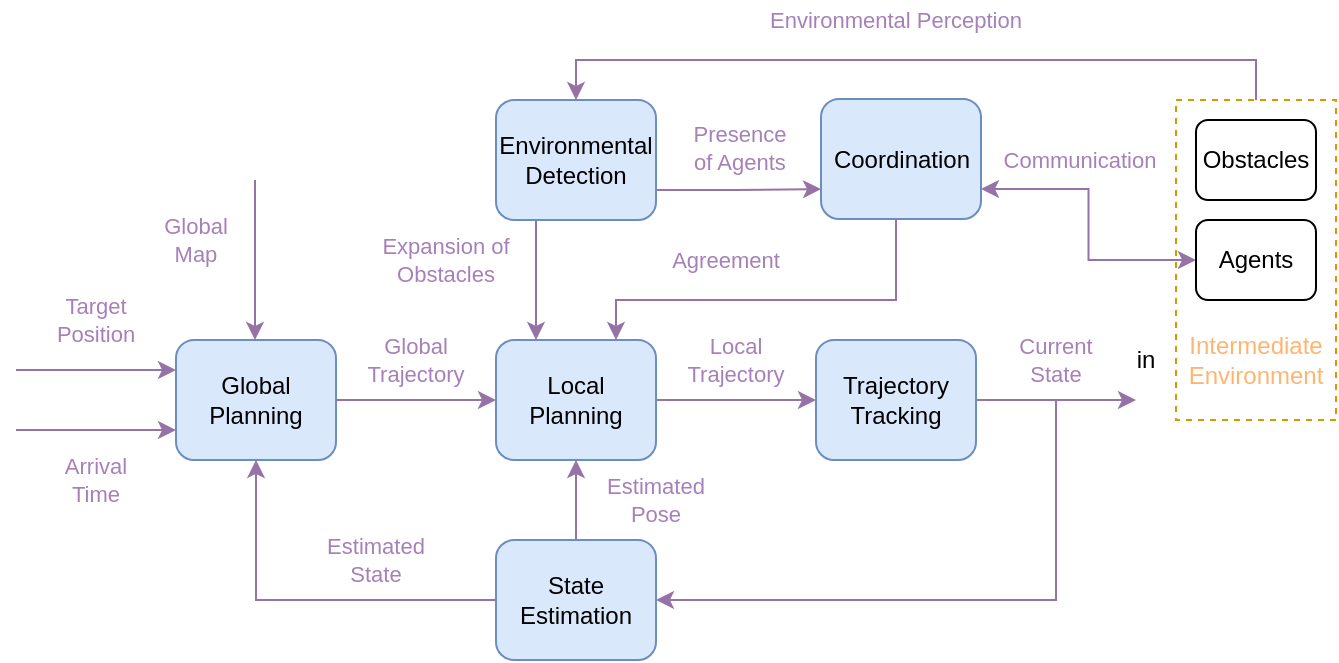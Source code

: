 <mxfile version="12.3.3" type="device" pages="1"><diagram id="9xZXBV6ekAi7VDnVgfK0" name="Page-1"><mxGraphModel dx="578" dy="1462" grid="1" gridSize="10" guides="1" tooltips="1" connect="1" arrows="1" fold="1" page="1" pageScale="1" pageWidth="850" pageHeight="1100" math="0" shadow="0"><root><mxCell id="0"/><mxCell id="1" parent="0"/><mxCell id="2LVLRNIlhhIpDmuXOOfF-25" value="&lt;div&gt;Global&lt;/div&gt;&lt;div&gt; Planning&lt;/div&gt;" style="rounded=1;whiteSpace=wrap;html=1;fillColor=#dae8fc;strokeColor=#6c8ebf;" parent="1" vertex="1"><mxGeometry x="200" y="120" width="80" height="60" as="geometry"/></mxCell><mxCell id="6zCl_GGb0GxfYZpotxUL-9" value="" style="edgeStyle=none;rounded=0;orthogonalLoop=1;jettySize=auto;html=1;align=center;fillColor=#e1d5e7;strokeColor=#9673a6;" parent="1" source="6zCl_GGb0GxfYZpotxUL-4" target="6zCl_GGb0GxfYZpotxUL-8" edge="1"><mxGeometry relative="1" as="geometry"/></mxCell><mxCell id="6zCl_GGb0GxfYZpotxUL-4" value="&lt;div&gt;Local&lt;/div&gt;&lt;div&gt; Planning&lt;/div&gt;" style="rounded=1;whiteSpace=wrap;html=1;fillColor=#dae8fc;strokeColor=#6c8ebf;" parent="1" vertex="1"><mxGeometry x="360" y="120" width="80" height="60" as="geometry"/></mxCell><mxCell id="6zCl_GGb0GxfYZpotxUL-11" value="" style="edgeStyle=none;rounded=0;orthogonalLoop=1;jettySize=auto;html=1;align=center;fillColor=#e1d5e7;strokeColor=#9673a6;" parent="1" source="6zCl_GGb0GxfYZpotxUL-8" edge="1"><mxGeometry x="1" y="32" relative="1" as="geometry"><mxPoint x="680" y="150" as="targetPoint"/><mxPoint x="30" y="22" as="offset"/></mxGeometry></mxCell><mxCell id="6zCl_GGb0GxfYZpotxUL-13" value="" style="edgeStyle=orthogonalEdgeStyle;rounded=0;orthogonalLoop=1;jettySize=auto;html=1;align=center;entryX=1;entryY=0.5;entryDx=0;entryDy=0;fillColor=#e1d5e7;strokeColor=#9673a6;" parent="1" source="6zCl_GGb0GxfYZpotxUL-8" target="6zCl_GGb0GxfYZpotxUL-10" edge="1"><mxGeometry relative="1" as="geometry"><mxPoint x="560" y="260" as="targetPoint"/><Array as="points"><mxPoint x="640" y="150"/><mxPoint x="640" y="250"/></Array></mxGeometry></mxCell><mxCell id="6zCl_GGb0GxfYZpotxUL-8" value="&lt;div&gt;Trajectory&lt;/div&gt;&lt;div&gt;Tracking&lt;br&gt;&lt;/div&gt;" style="rounded=1;whiteSpace=wrap;html=1;fillColor=#dae8fc;strokeColor=#6c8ebf;" parent="1" vertex="1"><mxGeometry x="520" y="120" width="80" height="60" as="geometry"/></mxCell><mxCell id="6zCl_GGb0GxfYZpotxUL-15" value="" style="edgeStyle=orthogonalEdgeStyle;rounded=0;orthogonalLoop=1;jettySize=auto;html=1;align=center;entryX=0.5;entryY=1;entryDx=0;entryDy=0;fillColor=#e1d5e7;strokeColor=#9673a6;" parent="1" source="6zCl_GGb0GxfYZpotxUL-10" target="2LVLRNIlhhIpDmuXOOfF-25" edge="1"><mxGeometry relative="1" as="geometry"><mxPoint x="280.0" y="250" as="targetPoint"/></mxGeometry></mxCell><mxCell id="6zCl_GGb0GxfYZpotxUL-33" value="" style="edgeStyle=none;rounded=0;orthogonalLoop=1;jettySize=auto;html=1;endArrow=classic;endFill=1;fontSize=11;fontColor=#A680B8;align=center;fillColor=#e1d5e7;strokeColor=#9673a6;" parent="1" source="6zCl_GGb0GxfYZpotxUL-10" target="6zCl_GGb0GxfYZpotxUL-4" edge="1"><mxGeometry relative="1" as="geometry"/></mxCell><mxCell id="6zCl_GGb0GxfYZpotxUL-10" value="State Estimation" style="rounded=1;whiteSpace=wrap;html=1;fillColor=#dae8fc;strokeColor=#6c8ebf;" parent="1" vertex="1"><mxGeometry x="360" y="220" width="80" height="60" as="geometry"/></mxCell><mxCell id="lAfYc28-oQ6ZRZVbkThS-8" value="" style="rounded=0;orthogonalLoop=1;jettySize=auto;html=1;entryX=0;entryY=0.25;entryDx=0;entryDy=0;fillColor=#e1d5e7;strokeColor=#9673a6;align=center;" parent="1" target="2LVLRNIlhhIpDmuXOOfF-25" edge="1"><mxGeometry x="-1" relative="1" as="geometry"><mxPoint x="880" y="150" as="targetPoint"/><mxPoint x="120" y="135" as="sourcePoint"/><mxPoint as="offset"/></mxGeometry></mxCell><mxCell id="6zCl_GGb0GxfYZpotxUL-3" value="" style="endArrow=classic;html=1;align=center;entryX=0;entryY=0.75;entryDx=0;entryDy=0;fillColor=#e1d5e7;strokeColor=#9673a6;" parent="1" target="2LVLRNIlhhIpDmuXOOfF-25" edge="1"><mxGeometry x="-1" width="50" height="50" relative="1" as="geometry"><mxPoint x="120" y="165" as="sourcePoint"/><mxPoint x="150" y="190" as="targetPoint"/><mxPoint as="offset"/></mxGeometry></mxCell><mxCell id="6zCl_GGb0GxfYZpotxUL-21" value="" style="rounded=0;orthogonalLoop=1;jettySize=auto;html=1;align=center;fillColor=#e1d5e7;strokeColor=#9673a6;exitX=1;exitY=0.5;exitDx=0;exitDy=0;" parent="1" source="2LVLRNIlhhIpDmuXOOfF-25" target="6zCl_GGb0GxfYZpotxUL-4" edge="1"><mxGeometry relative="1" as="geometry"><mxPoint x="340" y="150" as="sourcePoint"/></mxGeometry></mxCell><mxCell id="6zCl_GGb0GxfYZpotxUL-23" value="&lt;div style=&quot;font-size: 11px;&quot;&gt;&lt;font style=&quot;font-size: 11px;&quot;&gt;Global&lt;/font&gt;&lt;/div&gt;&lt;div style=&quot;font-size: 11px;&quot;&gt;&lt;font style=&quot;font-size: 11px;&quot;&gt;Trajectory&lt;br style=&quot;font-size: 11px;&quot;&gt;&lt;/font&gt;&lt;/div&gt;" style="text;html=1;strokeColor=none;fillColor=none;align=center;verticalAlign=middle;whiteSpace=wrap;rounded=0;fontSize=11;fontColor=#A680B8;" parent="1" vertex="1"><mxGeometry x="300" y="120" width="40" height="20" as="geometry"/></mxCell><mxCell id="6zCl_GGb0GxfYZpotxUL-24" value="&lt;div style=&quot;font-size: 11px&quot;&gt;&lt;font style=&quot;font-size: 11px&quot;&gt;Local&lt;/font&gt;&lt;/div&gt;&lt;div style=&quot;font-size: 11px&quot;&gt;&lt;font style=&quot;font-size: 11px&quot;&gt;Trajectory&lt;br style=&quot;font-size: 11px&quot;&gt;&lt;/font&gt;&lt;/div&gt;" style="text;html=1;strokeColor=none;fillColor=none;align=center;verticalAlign=middle;whiteSpace=wrap;rounded=0;fontSize=11;fontColor=#A680B8;" parent="1" vertex="1"><mxGeometry x="460" y="120" width="40" height="20" as="geometry"/></mxCell><mxCell id="6zCl_GGb0GxfYZpotxUL-25" value="Current State" style="text;html=1;strokeColor=none;fillColor=none;align=center;verticalAlign=middle;whiteSpace=wrap;rounded=0;fontSize=11;fontColor=#A680B8;" parent="1" vertex="1"><mxGeometry x="620" y="120" width="40" height="20" as="geometry"/></mxCell><mxCell id="6zCl_GGb0GxfYZpotxUL-26" value="Target Position" style="text;html=1;strokeColor=none;fillColor=none;align=center;verticalAlign=middle;whiteSpace=wrap;rounded=0;fontSize=11;fontColor=#A680B8;" parent="1" vertex="1"><mxGeometry x="140" y="100" width="40" height="20" as="geometry"/></mxCell><mxCell id="6zCl_GGb0GxfYZpotxUL-27" value="&lt;div&gt;Arrival&lt;/div&gt;&lt;div&gt;Time&lt;br&gt;&lt;/div&gt;" style="text;html=1;strokeColor=none;fillColor=none;align=center;verticalAlign=middle;whiteSpace=wrap;rounded=0;fontSize=11;fontColor=#A680B8;" parent="1" vertex="1"><mxGeometry x="140" y="180" width="40" height="20" as="geometry"/></mxCell><mxCell id="6zCl_GGb0GxfYZpotxUL-28" value="&lt;div&gt;Estimated&lt;/div&gt;State" style="text;html=1;strokeColor=none;fillColor=none;align=center;verticalAlign=middle;whiteSpace=wrap;rounded=0;fontSize=11;fontColor=#A680B8;" parent="1" vertex="1"><mxGeometry x="280" y="220" width="40" height="20" as="geometry"/></mxCell><mxCell id="6zCl_GGb0GxfYZpotxUL-31" value="" style="endArrow=classic;html=1;align=center;entryX=0.25;entryY=0;entryDx=0;entryDy=0;fillColor=#e1d5e7;strokeColor=#9673a6;" parent="1" edge="1"><mxGeometry x="-1" width="50" height="50" relative="1" as="geometry"><mxPoint x="239.5" y="40.0" as="sourcePoint"/><mxPoint x="239.5" y="120.0" as="targetPoint"/><mxPoint as="offset"/></mxGeometry></mxCell><mxCell id="6zCl_GGb0GxfYZpotxUL-32" value="&lt;div&gt;Global&lt;/div&gt;&lt;div&gt;Map&lt;br&gt;&lt;/div&gt;" style="text;html=1;strokeColor=none;fillColor=none;align=center;verticalAlign=middle;whiteSpace=wrap;rounded=0;fontSize=11;fontColor=#A680B8;" parent="1" vertex="1"><mxGeometry x="190" y="60" width="40" height="20" as="geometry"/></mxCell><mxCell id="6zCl_GGb0GxfYZpotxUL-34" value="&lt;div&gt;Estimated&lt;/div&gt;&lt;div&gt;Pose&lt;/div&gt;" style="text;html=1;strokeColor=none;fillColor=none;align=center;verticalAlign=middle;whiteSpace=wrap;rounded=0;fontSize=11;fontColor=#A680B8;" parent="1" vertex="1"><mxGeometry x="420" y="190" width="40" height="20" as="geometry"/></mxCell><mxCell id="RLjVdpLyzmyDwoETGSx--9" value="" style="edgeStyle=orthogonalEdgeStyle;rounded=0;orthogonalLoop=1;jettySize=auto;html=1;fillColor=#e1d5e7;strokeColor=#9673a6;entryX=0.25;entryY=0;entryDx=0;entryDy=0;exitX=0.25;exitY=1;exitDx=0;exitDy=0;" edge="1" parent="1" source="RLjVdpLyzmyDwoETGSx--1" target="6zCl_GGb0GxfYZpotxUL-4"><mxGeometry relative="1" as="geometry"/></mxCell><mxCell id="RLjVdpLyzmyDwoETGSx--18" value="" style="edgeStyle=orthogonalEdgeStyle;rounded=0;orthogonalLoop=1;jettySize=auto;html=1;startArrow=none;startFill=0;fillColor=#e1d5e7;strokeColor=#9673a6;entryX=0;entryY=0.75;entryDx=0;entryDy=0;exitX=1;exitY=0.75;exitDx=0;exitDy=0;" edge="1" parent="1" source="RLjVdpLyzmyDwoETGSx--1" target="RLjVdpLyzmyDwoETGSx--2"><mxGeometry relative="1" as="geometry"><Array as="points"><mxPoint x="480" y="45"/><mxPoint x="480" y="45"/></Array></mxGeometry></mxCell><mxCell id="RLjVdpLyzmyDwoETGSx--1" value="&lt;div&gt;Environmental&lt;br&gt;&lt;/div&gt;&lt;div&gt;Detection&lt;/div&gt;" style="rounded=1;whiteSpace=wrap;html=1;fillColor=#dae8fc;strokeColor=#6c8ebf;" vertex="1" parent="1"><mxGeometry x="360" width="80" height="60" as="geometry"/></mxCell><mxCell id="RLjVdpLyzmyDwoETGSx--17" value="" style="edgeStyle=orthogonalEdgeStyle;rounded=0;orthogonalLoop=1;jettySize=auto;html=1;entryX=0.75;entryY=0;entryDx=0;entryDy=0;fillColor=#e1d5e7;strokeColor=#9673a6;" edge="1" parent="1" source="RLjVdpLyzmyDwoETGSx--2" target="6zCl_GGb0GxfYZpotxUL-4"><mxGeometry relative="1" as="geometry"><Array as="points"><mxPoint x="560" y="100"/><mxPoint x="420" y="100"/></Array></mxGeometry></mxCell><mxCell id="RLjVdpLyzmyDwoETGSx--2" value="&lt;div&gt;Coordination&lt;/div&gt;" style="rounded=1;whiteSpace=wrap;html=1;fillColor=#dae8fc;strokeColor=#6c8ebf;" vertex="1" parent="1"><mxGeometry x="522.5" y="-0.5" width="80" height="60" as="geometry"/></mxCell><mxCell id="RLjVdpLyzmyDwoETGSx--14" value="" style="edgeStyle=orthogonalEdgeStyle;rounded=0;orthogonalLoop=1;jettySize=auto;html=1;entryX=0.5;entryY=0;entryDx=0;entryDy=0;fillColor=#e1d5e7;strokeColor=#9673a6;exitX=0.5;exitY=0;exitDx=0;exitDy=0;" edge="1" parent="1" source="RLjVdpLyzmyDwoETGSx--6" target="RLjVdpLyzmyDwoETGSx--1"><mxGeometry relative="1" as="geometry"><Array as="points"/></mxGeometry></mxCell><mxCell id="RLjVdpLyzmyDwoETGSx--16" value="" style="edgeStyle=orthogonalEdgeStyle;rounded=0;orthogonalLoop=1;jettySize=auto;html=1;exitX=0;exitY=0.5;exitDx=0;exitDy=0;startArrow=classic;startFill=1;fillColor=#e1d5e7;strokeColor=#9673a6;entryX=1;entryY=0.75;entryDx=0;entryDy=0;" edge="1" parent="1" source="RLjVdpLyzmyDwoETGSx--8" target="RLjVdpLyzmyDwoETGSx--2"><mxGeometry relative="1" as="geometry"/></mxCell><mxCell id="RLjVdpLyzmyDwoETGSx--6" value="" style="rounded=0;whiteSpace=wrap;html=1;fillColor=none;strokeColor=#d79b00;dashed=1;" vertex="1" parent="1"><mxGeometry x="700" width="80" height="160" as="geometry"/></mxCell><mxCell id="RLjVdpLyzmyDwoETGSx--7" value="Obstacles" style="rounded=1;whiteSpace=wrap;html=1;" vertex="1" parent="1"><mxGeometry x="710" y="10" width="60" height="40" as="geometry"/></mxCell><mxCell id="RLjVdpLyzmyDwoETGSx--8" value="Agents" style="rounded=1;whiteSpace=wrap;html=1;" vertex="1" parent="1"><mxGeometry x="710" y="60" width="60" height="40" as="geometry"/></mxCell><mxCell id="RLjVdpLyzmyDwoETGSx--15" value="&lt;div&gt;&lt;font color=&quot;#FFB570&quot;&gt;Intermediate&lt;/font&gt;&lt;/div&gt;&lt;div&gt;&lt;font color=&quot;#FFB570&quot;&gt;Environment&lt;br&gt;&lt;/font&gt;&lt;/div&gt;" style="text;html=1;strokeColor=none;fillColor=none;align=center;verticalAlign=middle;whiteSpace=wrap;rounded=0;dashed=1;" vertex="1" parent="1"><mxGeometry x="710" y="110" width="60" height="40" as="geometry"/></mxCell><mxCell id="RLjVdpLyzmyDwoETGSx--19" value="&lt;div style=&quot;font-size: 11px&quot;&gt;&lt;font style=&quot;font-size: 11px&quot;&gt;Presence &lt;br&gt;&lt;/font&gt;&lt;/div&gt;&lt;div style=&quot;font-size: 11px&quot;&gt;&lt;font style=&quot;font-size: 11px&quot;&gt;of Agents&lt;br&gt;&lt;/font&gt;&lt;/div&gt;" style="text;html=1;strokeColor=none;fillColor=none;align=center;verticalAlign=middle;whiteSpace=wrap;rounded=0;fontSize=11;fontColor=#A680B8;" vertex="1" parent="1"><mxGeometry x="451.5" y="14" width="60" height="20" as="geometry"/></mxCell><mxCell id="RLjVdpLyzmyDwoETGSx--20" value="&lt;div style=&quot;font-size: 11px&quot;&gt;&lt;font style=&quot;font-size: 11px&quot;&gt;Communication&lt;/font&gt;&lt;/div&gt;" style="text;html=1;strokeColor=none;fillColor=none;align=center;verticalAlign=middle;whiteSpace=wrap;rounded=0;fontSize=11;fontColor=#A680B8;" vertex="1" parent="1"><mxGeometry x="621.5" y="20" width="60" height="20" as="geometry"/></mxCell><mxCell id="RLjVdpLyzmyDwoETGSx--21" value="in" style="text;html=1;strokeColor=none;fillColor=none;align=center;verticalAlign=middle;whiteSpace=wrap;rounded=0;dashed=1;" vertex="1" parent="1"><mxGeometry x="665" y="120" width="40" height="20" as="geometry"/></mxCell><mxCell id="RLjVdpLyzmyDwoETGSx--22" value="&lt;div&gt;Expansion of Obstacles&lt;br&gt;&lt;/div&gt;" style="text;html=1;strokeColor=none;fillColor=none;align=center;verticalAlign=middle;whiteSpace=wrap;rounded=0;fontSize=11;fontColor=#A680B8;" vertex="1" parent="1"><mxGeometry x="300" y="70" width="70" height="20" as="geometry"/></mxCell><mxCell id="RLjVdpLyzmyDwoETGSx--23" value="Agreement" style="text;html=1;strokeColor=none;fillColor=none;align=center;verticalAlign=middle;whiteSpace=wrap;rounded=0;fontSize=11;fontColor=#A680B8;" vertex="1" parent="1"><mxGeometry x="440" y="70" width="70" height="20" as="geometry"/></mxCell><mxCell id="RLjVdpLyzmyDwoETGSx--24" value="&lt;font color=&quot;#A680B8&quot;&gt;Environmental Perception&lt;/font&gt;" style="text;html=1;align=center;verticalAlign=middle;whiteSpace=wrap;rounded=0;fontSize=11;" vertex="1" parent="1"><mxGeometry x="490" y="-50" width="140" height="20" as="geometry"/></mxCell></root></mxGraphModel></diagram></mxfile>